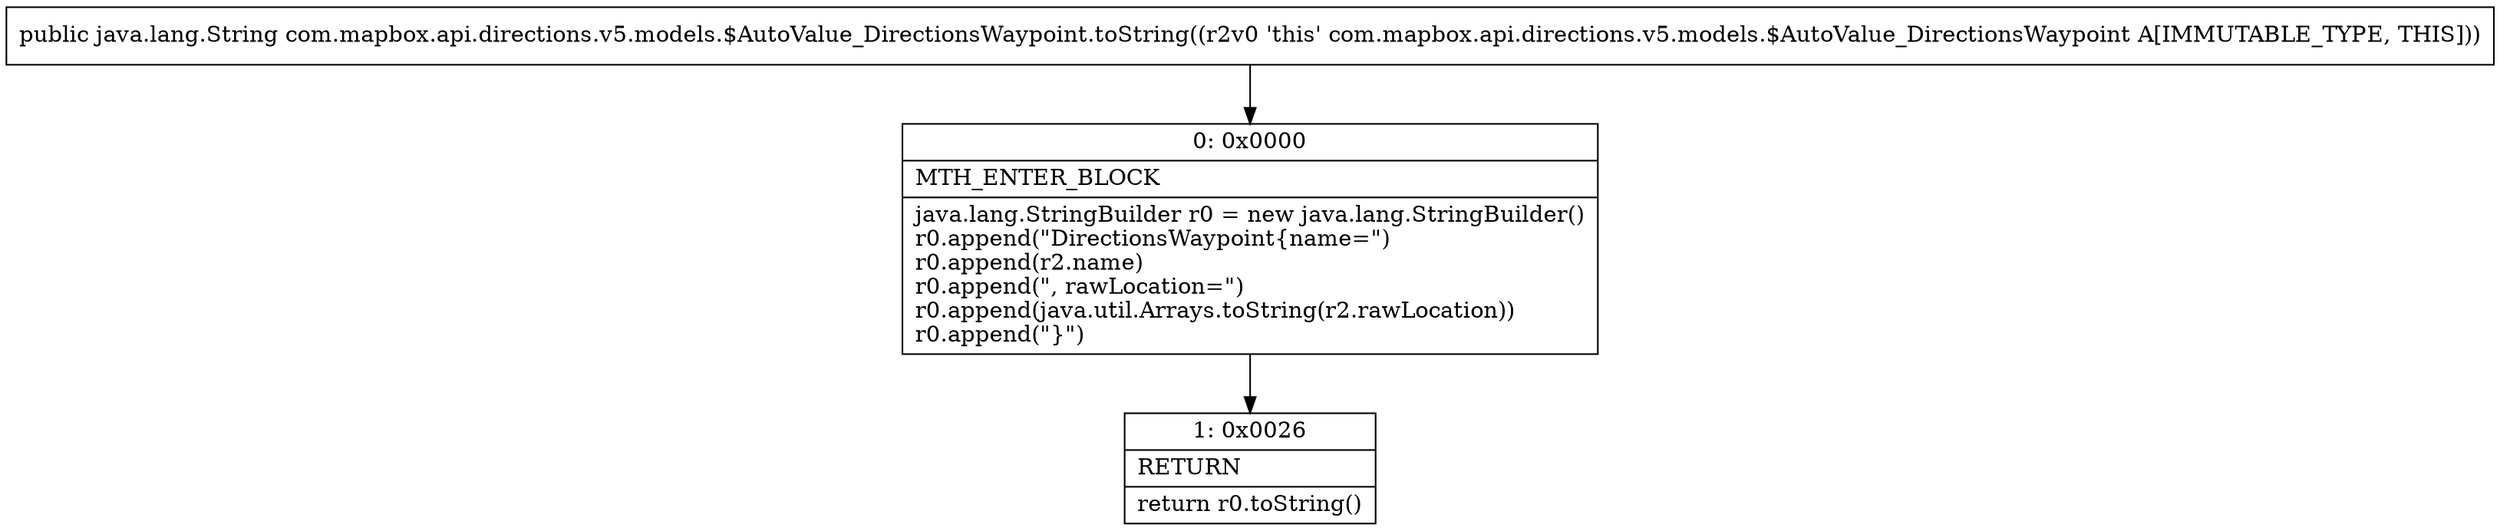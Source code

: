 digraph "CFG forcom.mapbox.api.directions.v5.models.$AutoValue_DirectionsWaypoint.toString()Ljava\/lang\/String;" {
Node_0 [shape=record,label="{0\:\ 0x0000|MTH_ENTER_BLOCK\l|java.lang.StringBuilder r0 = new java.lang.StringBuilder()\lr0.append(\"DirectionsWaypoint\{name=\")\lr0.append(r2.name)\lr0.append(\", rawLocation=\")\lr0.append(java.util.Arrays.toString(r2.rawLocation))\lr0.append(\"\}\")\l}"];
Node_1 [shape=record,label="{1\:\ 0x0026|RETURN\l|return r0.toString()\l}"];
MethodNode[shape=record,label="{public java.lang.String com.mapbox.api.directions.v5.models.$AutoValue_DirectionsWaypoint.toString((r2v0 'this' com.mapbox.api.directions.v5.models.$AutoValue_DirectionsWaypoint A[IMMUTABLE_TYPE, THIS])) }"];
MethodNode -> Node_0;
Node_0 -> Node_1;
}

